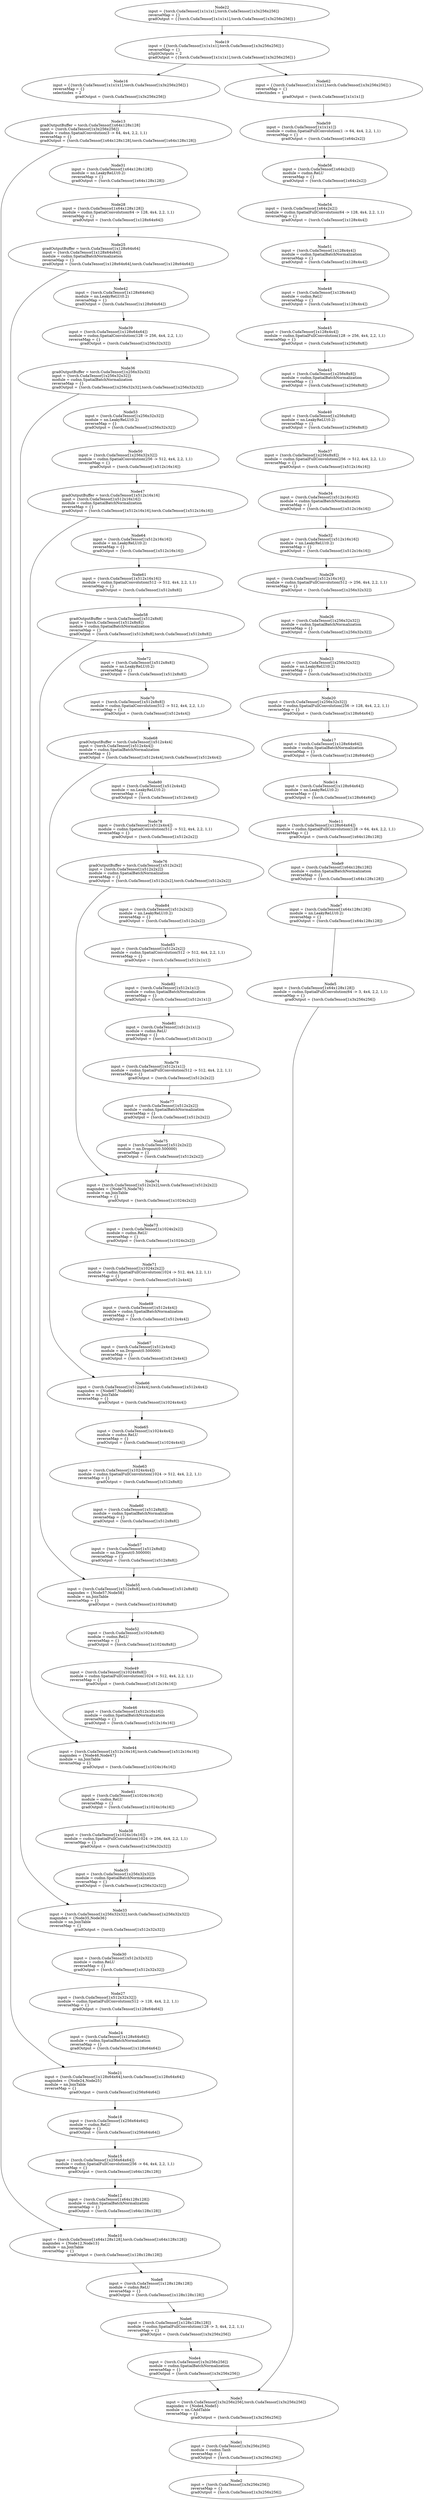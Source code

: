 digraph G {
	graph [bb="0,0,1336,9798"];
	node [label="\N",
		shape=oval
	];
	n1	 [height=1.6303,
		label="Node1\ninput = {torch.CudaTensor[1x3x256x256]}\lmodule = cudnn.Tanh\lreverseMap = {}\lgradOutput = {torch.CudaTensor[1x3x256x256]}",
		pos="816,191",
		tooltip="[[C]]:-1_",
		width=5.6479];
	n2	 [height=1.3356,
		label="Node2\ninput = {torch.CudaTensor[1x3x256x256]}\lreverseMap = {}\lgradOutput = {torch.CudaTensor[1x3x256x256]}",
		pos="816,48",
		tooltip="[[C]]:-1_",
		width=5.6479];
	n1 -> n2	 [pos="e,816,96.121 816,132.24 816,123.7 816,114.9 816,106.36"];
	n3	 [height=1.9249,
		label="Node3\ninput = {torch.CudaTensor[1x3x256x256],torch.CudaTensor[1x3x256x256]}\lmapindex = {Node4,Node5}\lmodule = nn.CAddTable\lreverseMap = {}\lgradOutput = {\
torch.CudaTensor[1x3x256x256]}",
		pos="816,356",
		tooltip="[[C]]:-1_",
		width=8.6169];
	n3 -> n1	 [pos="e,816,249.75 816,286.35 816,277.59 816,268.63 816,259.89"];
	n4	 [height=1.6303,
		label="Node4\ninput = {torch.CudaTensor[1x3x256x256]}\lmodule = cudnn.SpatialBatchNormalization\lreverseMap = {}\lgradOutput = {torch.CudaTensor[\
1x3x256x256]}",
		pos="665,521",
		tooltip="[[C]]:-1_",
		width=5.6479];
	n4 -> n3	 [pos="e,753.78,424.16 716.97,463.9 726.6,453.5 736.8,442.49 746.85,431.64"];
	n5	 [height=1.6303,
		label="Node5\ninput = {torch.CudaTensor[1x64x128x128]}\lmodule = cudnn.SpatialFullConvolution(64 -> 3, 4x4, 2,2, 1,1)\lreverseMap = {}\lgradOutput = {\
torch.CudaTensor[1x3x256x256]}",
		pos="1049,5911",
		tooltip="[[C]]:-1_",
		width=7.1443];
	n5 -> n3	 [pos="e,869.66,424.36 1024,5852.6 999.84,5792 967,5693.1 967,5604 967,5604 967,5604 967,674 967,584.92 917.8,494.25 875.57,432.83"];
	n6	 [height=1.6303,
		label="Node6\ninput = {torch.CudaTensor[1x128x128x128]}\lmodule = cudnn.SpatialFullConvolution(128 -> 3, 4x4, 2,2, 1,1)\lreverseMap = {}\lgradOutput = {\
torch.CudaTensor[1x3x256x256]}",
		pos="594,675",
		tooltip="[[C]]:-1_",
		width=7.2825];
	n6 -> n4	 [pos="e,638.24,579.29 620.84,616.54 625.11,607.39 629.56,597.87 633.92,588.54"];
	n7	 [height=1.6303,
		label="Node7\ninput = {torch.CudaTensor[1x64x128x128]}\lmodule = nn.LeakyReLU(0.2)\lreverseMap = {}\lgradOutput = {torch.CudaTensor[1x64x128x128]}",
		pos="1073,6219",
		tooltip="[[C]]:-1_",
		width=5.7861];
	n7 -> n5	 [pos="e,1053.5,5969.9 1068.5,6160.1 1064.4,6108.9 1058.6,6034.2 1054.3,5980.1"];
	n8	 [height=1.6303,
		label="Node8\ninput = {torch.CudaTensor[1x128x128x128]}\lmodule = cudnn.ReLU\lreverseMap = {}\lgradOutput = {torch.CudaTensor[1x128x128x128]}",
		pos="427,829",
		tooltip="[[C]]:-1_",
		width=5.9243];
	n8 -> n6	 [pos="e,532.16,732.28 487.76,772.69 499.73,761.8 512.38,750.29 524.61,739.16"];
	n9	 [height=1.6303,
		label="Node9\ninput = {torch.CudaTensor[1x64x128x128]}\lmodule = cudnn.SpatialBatchNormalization\lreverseMap = {}\lgradOutput = {torch.CudaTensor[\
1x64x128x128]}",
		pos="1075,6384",
		tooltip="[[C]]:-1_",
		width=5.7861];
	n9 -> n7	 [pos="e,1073.7,6277.7 1074.3,6325.1 1074.1,6313.1 1074,6300.3 1073.8,6288"];
	n10	 [height=1.9249,
		label="Node10\ninput = {torch.CudaTensor[1x64x128x128],torch.CudaTensor[1x64x128x128]}\lmapindex = {Node12,Node13}\lmodule = nn.JoinTable\lreverseMap = {}\lgradOutput = {\
torch.CudaTensor[1x128x128x128]}",
		pos="341,994",
		tooltip="[[C]]:-1_",
		width=8.8696];
	n10 -> n8	 [pos="e,396.76,887.32 376.97,924.82 381.96,915.36 387.08,905.66 392.05,896.25"];
	n11	 [height=1.6303,
		label="Node11\ninput = {torch.CudaTensor[1x128x64x64]}\lmodule = cudnn.SpatialFullConvolution(128 -> 64, 4x4, 2,2, 1,1)\lreverseMap = {}\lgradOutput = {\
torch.CudaTensor[1x64x128x128]}",
		pos="1069,6549",
		tooltip="[[C]]:-1_",
		width=7.3969];
	n11 -> n9	 [pos="e,1072.9,6442.7 1071.1,6490.1 1071.6,6478.1 1072,6465.3 1072.5,6453"];
	n12	 [height=1.6303,
		label="Node12\ninput = {torch.CudaTensor[1x64x128x128]}\lmodule = cudnn.SpatialBatchNormalization\lreverseMap = {}\lgradOutput = {torch.CudaTensor[\
1x64x128x128]}",
		pos="341,1159",
		tooltip="[[C]]:-1_",
		width=5.7861];
	n12 -> n10	 [pos="e,341,1063.3 341,1100.1 341,1091.4 341,1082.4 341,1073.4"];
	n13	 [height=1.9249,
		label="Node13\ngradOutputBuffer = torch.CudaTensor[1x64x128x128]\linput = {torch.CudaTensor[1x3x256x256]}\lmodule = cudnn.SpatialConvolution(\
3 -> 64, 4x4, 2,2, 1,1)\lreverseMap = {}\lgradOutput = {torch.CudaTensor[1x64x128x128],torch.CudaTensor[1x64x128x128]}",
		pos="362,9288",
		tooltip="[[C]]:-1_",
		width=9.5369];
	n13 -> n10	 [pos="e,186.68,1054.8 211.89,9225.7 112.36,9173.9 0,9089.1 0,8970 0,8970 0,8970 0,1312 0,1203.1 43.07,1174 123,1100 139.31,1084.9 158.19,\
1071.6 177.89,1059.9"];
	n31	 [height=1.6303,
		label="Node31\ninput = {torch.CudaTensor[1x64x128x128]}\lmodule = nn.LeakyReLU(0.2)\lreverseMap = {}\lgradOutput = {torch.CudaTensor[1x64x128x128]}",
		pos="362,9123",
		tooltip="[[C]]:-1_",
		width=5.7861];
	n13 -> n31	 [pos="e,362,9181.8 362,9218.3 362,9209.6 362,9200.6 362,9191.9"];
	n14	 [height=1.6303,
		label="Node14\ninput = {torch.CudaTensor[1x128x64x64]}\lmodule = nn.LeakyReLU(0.2)\lreverseMap = {}\lgradOutput = {torch.CudaTensor[1x128x64x64]}",
		pos="1044,6703",
		tooltip="[[C]]:-1_",
		width=5.6479];
	n14 -> n11	 [pos="e,1059.5,6607.7 1053.5,6644.1 1054.9,6635.4 1056.4,6626.5 1057.9,6617.6"];
	n15	 [height=1.6303,
		label="Node15\ninput = {torch.CudaTensor[1x256x64x64]}\lmodule = cudnn.SpatialFullConvolution(256 -> 64, 4x4, 2,2, 1,1)\lreverseMap = {}\lgradOutput = {\
torch.CudaTensor[1x64x128x128]}",
		pos="341,1313",
		tooltip="[[C]]:-1_",
		width=7.3969];
	n15 -> n12	 [pos="e,341,1217.7 341,1254.1 341,1245.5 341,1236.7 341,1227.9"];
	n16	 [height=1.6303,
		label="Node16\ninput = {{torch.CudaTensor[1x1x1x1],torch.CudaTensor[1x3x256x256]}}\lreverseMap = {}\lselectindex = 2\lgradOutput = {torch.CudaTensor[\
1x3x256x256]}",
		pos="363,9453",
		tooltip="[[C]]:-1_-2",
		width=8.3406];
	n16 -> n13	 [pos="e,362.42,9357.3 362.64,9394.1 362.59,9385.4 362.54,9376.4 362.48,9367.4"];
	n17	 [height=1.6303,
		label="Node17\ninput = {torch.CudaTensor[1x128x64x64]}\lmodule = cudnn.SpatialBatchNormalization\lreverseMap = {}\lgradOutput = {torch.CudaTensor[\
1x128x64x64]}",
		pos="1034,6868",
		tooltip="[[C]]:-1_",
		width=5.6479];
	n17 -> n14	 [pos="e,1040.5,6761.7 1037.6,6809.1 1038.3,6797.1 1039.1,6784.3 1039.8,6772"];
	n18	 [height=1.6303,
		label="Node18\ninput = {torch.CudaTensor[1x256x64x64]}\lmodule = cudnn.ReLU\lreverseMap = {}\lgradOutput = {torch.CudaTensor[1x256x64x64]}",
		pos="341,1467",
		tooltip="[[C]]:-1_",
		width=5.6479];
	n18 -> n15	 [pos="e,341,1371.7 341,1408.1 341,1399.5 341,1390.7 341,1381.9"];
	n19	 [height=1.6303,
		label="Node19\ninput = {{torch.CudaTensor[1x1x1x1],torch.CudaTensor[1x3x256x256]}}\lreverseMap = {}\lnSplitOutputs = 2\lgradOutput = {{\
torch.CudaTensor[1x1x1x1],torch.CudaTensor[1x3x256x256]}}",
		pos="672,9607",
		tooltip="[[C]]:-1_ split at [...ddhartha/torch/install/share/lua/5.1/nngraph/gmodule.lua]:96-mnode",
		width=9.0078];
	n19 -> n16	 [pos="e,472.17,9507.7 561.75,9551.8 535.71,9539 507.83,9525.2 481.43,9512.3"];
	n62	 [height=1.6303,
		label="Node62\ninput = {{torch.CudaTensor[1x1x1x1],torch.CudaTensor[1x3x256x256]}}\lreverseMap = {}\lselectindex = 1\lgradOutput = {torch.CudaTensor[\
1x1x1x1]}",
		pos="982,9453",
		tooltip="[[C]]:-1_-1",
		width=8.3406];
	n19 -> n62	 [pos="e,872.48,9507.7 782.6,9551.8 808.74,9539 836.71,9525.2 863.18,9512.3"];
	n20	 [height=1.6303,
		label="Node20\ninput = {torch.CudaTensor[1x256x32x32]}\lmodule = cudnn.SpatialFullConvolution(256 -> 128, 4x4, 2,2, 1,1)\lreverseMap = {}\lgradOutput = {\
torch.CudaTensor[1x128x64x64]}",
		pos="1028,7033",
		tooltip="[[C]]:-1_",
		width=7.5351];
	n20 -> n17	 [pos="e,1031.9,6926.7 1030.1,6974.1 1030.6,6962.1 1031,6949.3 1031.5,6937"];
	n21	 [height=1.9249,
		label="Node21\ninput = {torch.CudaTensor[1x128x64x64],torch.CudaTensor[1x128x64x64]}\lmapindex = {Node24,Node25}\lmodule = nn.JoinTable\lreverseMap = {}\lgradOutput = {\
torch.CudaTensor[1x256x64x64]}",
		pos="341,1632",
		tooltip="[[C]]:-1_",
		width=8.6169];
	n21 -> n18	 [pos="e,341,1525.8 341,1562.3 341,1553.6 341,1544.6 341,1535.9"];
	n22	 [height=1.3356,
		label="Node22\ninput = {torch.CudaTensor[1x1x1x1],torch.CudaTensor[1x3x256x256]}\lreverseMap = {}\lgradOutput = {{torch.CudaTensor[1x1x1x1],\
torch.CudaTensor[1x3x256x256]}}",
		pos="672,9750",
		tooltip="[[C]]:-1_",
		width=9.0078];
	n22 -> n19	 [pos="e,672,9665.7 672,9701.7 672,9693.4 672,9684.6 672,9675.9"];
	n23	 [height=1.6303,
		label="Node23\ninput = {torch.CudaTensor[1x256x32x32]}\lmodule = nn.LeakyReLU(0.2)\lreverseMap = {}\lgradOutput = {torch.CudaTensor[1x256x32x32]}",
		pos="1009,7187",
		tooltip="[[C]]:-1_",
		width=5.6479];
	n23 -> n20	 [pos="e,1020.8,7091.7 1016.2,7128.1 1017.3,7119.5 1018.4,7110.7 1019.5,7101.9"];
	n24	 [height=1.6303,
		label="Node24\ninput = {torch.CudaTensor[1x128x64x64]}\lmodule = cudnn.SpatialBatchNormalization\lreverseMap = {}\lgradOutput = {torch.CudaTensor[\
1x128x64x64]}",
		pos="346,1797",
		tooltip="[[C]]:-1_",
		width=5.6479];
	n24 -> n21	 [pos="e,343.1,1701.3 344.22,1738.1 343.96,1729.4 343.68,1720.4 343.41,1711.4"];
	n25	 [height=1.9249,
		label="Node25\ngradOutputBuffer = torch.CudaTensor[1x128x64x64]\linput = {torch.CudaTensor[1x128x64x64]}\lmodule = cudnn.SpatialBatchNormalization\lreverseMap = {}\lgradOutput = {\
torch.CudaTensor[1x128x64x64],torch.CudaTensor[1x128x64x64]}",
		pos="362,8804",
		tooltip="[[C]]:-1_",
		width=9.2842];
	n25 -> n21	 [pos="e,191.13,1692.7 216.41,8741.6 195.42,8729 175.16,8714.5 158,8698 79.936,8623 38,8594.3 38,8486 38,8486 38,8486 38,1950 38,1846.8 \
61.697,1812.7 133,1738 147.34,1723 164.3,1709.8 182.25,1698.2"];
	n42	 [height=1.6303,
		label="Node42\ninput = {torch.CudaTensor[1x128x64x64]}\lmodule = nn.LeakyReLU(0.2)\lreverseMap = {}\lgradOutput = {torch.CudaTensor[1x128x64x64]}",
		pos="371,8639",
		tooltip="[[C]]:-1_",
		width=5.6479];
	n25 -> n42	 [pos="e,367.81,8697.8 365.79,8734.3 366.27,8725.6 366.77,8716.6 367.25,8707.9"];
	n26	 [height=1.6303,
		label="Node26\ninput = {torch.CudaTensor[1x256x32x32]}\lmodule = cudnn.SpatialBatchNormalization\lreverseMap = {}\lgradOutput = {torch.CudaTensor[\
1x256x32x32]}",
		pos="1002,7352",
		tooltip="[[C]]:-1_",
		width=5.6479];
	n26 -> n23	 [pos="e,1006.5,7245.7 1004.5,7293.1 1005,7281.1 1005.6,7268.3 1006.1,7256"];
	n27	 [height=1.6303,
		label="Node27\ninput = {torch.CudaTensor[1x512x32x32]}\lmodule = cudnn.SpatialFullConvolution(512 -> 128, 4x4, 2,2, 1,1)\lreverseMap = {}\lgradOutput = {\
torch.CudaTensor[1x128x64x64]}",
		pos="365,1951",
		tooltip="[[C]]:-1_",
		width=7.5351];
	n27 -> n24	 [pos="e,353.22,1855.7 357.76,1892.1 356.69,1883.5 355.58,1874.7 354.49,1865.9"];
	n28	 [height=1.6303,
		label="Node28\ninput = {torch.CudaTensor[1x64x128x128]}\lmodule = cudnn.SpatialConvolution(64 -> 128, 4x4, 2,2, 1,1)\lreverseMap = {}\lgradOutput = {\
torch.CudaTensor[1x128x64x64]}",
		pos="362,8969",
		tooltip="[[C]]:-1_",
		width=6.9824];
	n28 -> n25	 [pos="e,362,8873.3 362,8910.1 362,8901.4 362,8892.4 362,8883.4"];
	n29	 [height=1.6303,
		label="Node29\ninput = {torch.CudaTensor[1x512x16x16]}\lmodule = cudnn.SpatialFullConvolution(512 -> 256, 4x4, 2,2, 1,1)\lreverseMap = {}\lgradOutput = {\
torch.CudaTensor[1x256x32x32]}",
		pos="1000,7517",
		tooltip="[[C]]:-1_",
		width=7.5351];
	n29 -> n26	 [pos="e,1001.3,7410.7 1000.7,7458.1 1000.9,7446.1 1001,7433.3 1001.2,7421"];
	n30	 [height=1.6303,
		label="Node30\ninput = {torch.CudaTensor[1x512x32x32]}\lmodule = cudnn.ReLU\lreverseMap = {}\lgradOutput = {torch.CudaTensor[1x512x32x32]}",
		pos="374,2105",
		tooltip="[[C]]:-1_",
		width=5.6479];
	n30 -> n27	 [pos="e,368.42,2009.7 370.57,2046.1 370.06,2037.5 369.54,2028.7 369.02,2019.9"];
	n31 -> n28	 [pos="e,362,9027.7 362,9064.1 362,9055.5 362,9046.7 362,9037.9"];
	n32	 [height=1.6303,
		label="Node32\ninput = {torch.CudaTensor[1x512x16x16]}\lmodule = nn.LeakyReLU(0.2)\lreverseMap = {}\lgradOutput = {torch.CudaTensor[1x512x16x16]}",
		pos="999,7671",
		tooltip="[[C]]:-1_",
		width=5.6479];
	n32 -> n29	 [pos="e,999.62,7575.7 999.38,7612.1 999.44,7603.5 999.5,7594.7 999.55,7585.9"];
	n33	 [height=1.9249,
		label="Node33\ninput = {torch.CudaTensor[1x256x32x32],torch.CudaTensor[1x256x32x32]}\lmapindex = {Node35,Node36}\lmodule = nn.JoinTable\lreverseMap = {}\lgradOutput = {\
torch.CudaTensor[1x512x32x32]}",
		pos="376,2270",
		tooltip="[[C]]:-1_",
		width=8.6169];
	n33 -> n30	 [pos="e,374.71,2163.8 375.16,2200.3 375.05,2191.6 374.94,2182.6 374.83,2173.9"];
	n34	 [height=1.6303,
		label="Node34\ninput = {torch.CudaTensor[1x512x16x16]}\lmodule = cudnn.SpatialBatchNormalization\lreverseMap = {}\lgradOutput = {torch.CudaTensor[\
1x512x16x16]}",
		pos="998,7836",
		tooltip="[[C]]:-1_",
		width=5.6479];
	n34 -> n32	 [pos="e,998.65,7729.7 998.36,7777.1 998.43,7765.1 998.51,7752.3 998.58,7740"];
	n35	 [height=1.6303,
		label="Node35\ninput = {torch.CudaTensor[1x256x32x32]}\lmodule = cudnn.SpatialBatchNormalization\lreverseMap = {}\lgradOutput = {torch.CudaTensor[\
1x256x32x32]}",
		pos="386,2435",
		tooltip="[[C]]:-1_",
		width=5.6479];
	n35 -> n33	 [pos="e,380.19,2339.3 382.45,2376.1 381.92,2367.4 381.36,2358.4 380.81,2349.4"];
	n36	 [height=1.9249,
		label="Node36\ngradOutputBuffer = torch.CudaTensor[1x256x32x32]\linput = {torch.CudaTensor[1x256x32x32]}\lmodule = cudnn.SpatialBatchNormalization\lreverseMap = {}\lgradOutput = {\
torch.CudaTensor[1x256x32x32],torch.CudaTensor[1x256x32x32]}",
		pos="400,8320",
		tooltip="[[C]]:-1_",
		width=9.2842];
	n36 -> n33	 [pos="e,229.85,2331.3 262.05,8256.8 241.67,8244.3 221.88,8230 205,8214 124.98,8138.1 76,8112.3 76,8002 76,8002 76,8002 76,2588 76,2484.4 \
101.52,2451 173,2376 187.05,2361.3 203.64,2348.2 221.17,2336.7"];
	n53	 [height=1.6303,
		label="Node53\ninput = {torch.CudaTensor[1x256x32x32]}\lmodule = nn.LeakyReLU(0.2)\lreverseMap = {}\lgradOutput = {torch.CudaTensor[1x256x32x32]}",
		pos="418,8155",
		tooltip="[[C]]:-1_",
		width=5.6479];
	n36 -> n53	 [pos="e,411.62,8213.8 407.58,8250.3 408.55,8241.6 409.54,8232.6 410.5,8223.9"];
	n37	 [height=1.6303,
		label="Node37\ninput = {torch.CudaTensor[1x256x8x8]}\lmodule = cudnn.SpatialFullConvolution(256 -> 512, 4x4, 2,2, 1,1)\lreverseMap = {}\lgradOutput = {\
torch.CudaTensor[1x512x16x16]}",
		pos="983,8001",
		tooltip="[[C]]:-1_",
		width=7.5351];
	n37 -> n34	 [pos="e,992.69,7894.7 988.33,7942.1 989.44,7930.1 990.61,7917.3 991.74,7905"];
	n38	 [height=1.6303,
		label="Node38\ninput = {torch.CudaTensor[1x1024x16x16]}\lmodule = cudnn.SpatialFullConvolution(1024 -> 256, 4x4, 2,2, 1,1)\lreverseMap = {}\lgradOutput = {\
torch.CudaTensor[1x256x32x32]}",
		pos="392,2589",
		tooltip="[[C]]:-1_",
		width=7.6733];
	n38 -> n35	 [pos="e,388.28,2493.7 389.71,2530.1 389.38,2521.5 389.03,2512.7 388.68,2503.9"];
	n39	 [height=1.6303,
		label="Node39\ninput = {torch.CudaTensor[1x128x64x64]}\lmodule = cudnn.SpatialConvolution(128 -> 256, 4x4, 2,2, 1,1)\lreverseMap = {}\lgradOutput = {\
torch.CudaTensor[1x256x32x32]}",
		pos="381,8485",
		tooltip="[[C]]:-1_",
		width=7.0968];
	n39 -> n36	 [pos="e,392.04,8389.3 387.75,8426.1 388.76,8417.4 389.81,8408.4 390.86,8399.4"];
	n40	 [height=1.6303,
		label="Node40\ninput = {torch.CudaTensor[1x256x8x8]}\lmodule = nn.LeakyReLU(0.2)\lreverseMap = {}\lgradOutput = {torch.CudaTensor[1x256x8x8]}",
		pos="983,8155",
		tooltip="[[C]]:-1_",
		width=5.3952];
	n40 -> n37	 [pos="e,983,8059.7 983,8096.1 983,8087.5 983,8078.7 983,8069.9"];
	n41	 [height=1.6303,
		label="Node41\ninput = {torch.CudaTensor[1x1024x16x16]}\lmodule = cudnn.ReLU\lreverseMap = {}\lgradOutput = {torch.CudaTensor[1x1024x16x16]}",
		pos="409,2743",
		tooltip="[[C]]:-1_",
		width=5.7861];
	n41 -> n38	 [pos="e,398.46,2647.7 402.52,2684.1 401.57,2675.5 400.57,2666.7 399.59,2657.9"];
	n42 -> n39	 [pos="e,377.2,8543.7 374.81,8580.1 375.37,8571.5 375.96,8562.7 376.53,8553.9"];
	n43	 [height=1.6303,
		label="Node43\ninput = {torch.CudaTensor[1x256x8x8]}\lmodule = cudnn.SpatialBatchNormalization\lreverseMap = {}\lgradOutput = {torch.CudaTensor[\
1x256x8x8]}",
		pos="983,8320",
		tooltip="[[C]]:-1_",
		width=5.3952];
	n43 -> n40	 [pos="e,983,8213.7 983,8261.1 983,8249.1 983,8236.3 983,8224"];
	n44	 [height=1.9249,
		label="Node44\ninput = {torch.CudaTensor[1x512x16x16],torch.CudaTensor[1x512x16x16]}\lmapindex = {Node46,Node47}\lmodule = nn.JoinTable\lreverseMap = {}\lgradOutput = {\
torch.CudaTensor[1x1024x16x16]}",
		pos="414,2908",
		tooltip="[[C]]:-1_",
		width=8.6169];
	n44 -> n41	 [pos="e,410.77,2801.8 411.89,2838.3 411.63,2829.6 411.35,2820.6 411.08,2811.9"];
	n45	 [height=1.6303,
		label="Node45\ninput = {torch.CudaTensor[1x128x4x4]}\lmodule = cudnn.SpatialFullConvolution(128 -> 256, 4x4, 2,2, 1,1)\lreverseMap = {}\lgradOutput = {\
torch.CudaTensor[1x256x8x8]}",
		pos="983,8485",
		tooltip="[[C]]:-1_",
		width=7.5351];
	n45 -> n43	 [pos="e,983,8378.7 983,8426.1 983,8414.1 983,8401.3 983,8389"];
	n46	 [height=1.6303,
		label="Node46\ninput = {torch.CudaTensor[1x512x16x16]}\lmodule = cudnn.SpatialBatchNormalization\lreverseMap = {}\lgradOutput = {torch.CudaTensor[\
1x512x16x16]}",
		pos="418,3073",
		tooltip="[[C]]:-1_",
		width=5.6479];
	n46 -> n44	 [pos="e,415.68,2977.3 416.58,3014.1 416.37,3005.4 416.14,2996.4 415.92,2987.4"];
	n47	 [height=1.9249,
		label="Node47\ngradOutputBuffer = torch.CudaTensor[1x512x16x16]\linput = {torch.CudaTensor[1x512x16x16]}\lmodule = cudnn.SpatialBatchNormalization\lreverseMap = {}\lgradOutput = {\
torch.CudaTensor[1x512x16x16],torch.CudaTensor[1x512x16x16]}",
		pos="438,7836",
		tooltip="[[C]]:-1_",
		width=9.2842];
	n47 -> n44	 [pos="e,263.06,2968.7 291.37,7773.5 270.39,7761 250.14,7746.5 233,7730 155.15,7655.1 114,7626.1 114,7518 114,7518 114,7518 114,3226 114,\
3186.2 149.71,3072.1 205,3014 219.31,2999 236.24,2985.7 254.18,2974.2"];
	n64	 [height=1.6303,
		label="Node64\ninput = {torch.CudaTensor[1x512x16x16]}\lmodule = nn.LeakyReLU(0.2)\lreverseMap = {}\lgradOutput = {torch.CudaTensor[1x512x16x16]}",
		pos="446,7671",
		tooltip="[[C]]:-1_",
		width=5.6479];
	n47 -> n64	 [pos="e,443.17,7729.8 441.37,7766.3 441.8,7757.6 442.24,7748.6 442.67,7739.9"];
	n48	 [height=1.6303,
		label="Node48\ninput = {torch.CudaTensor[1x128x4x4]}\lmodule = cudnn.ReLU\lreverseMap = {}\lgradOutput = {torch.CudaTensor[1x128x4x4]}",
		pos="983,8639",
		tooltip="[[C]]:-1_",
		width=5.3952];
	n48 -> n45	 [pos="e,983,8543.7 983,8580.1 983,8571.5 983,8562.7 983,8553.9"];
	n49	 [height=1.6303,
		label="Node49\ninput = {torch.CudaTensor[1x1024x8x8]}\lmodule = cudnn.SpatialFullConvolution(1024 -> 512, 4x4, 2,2, 1,1)\lreverseMap = {}\lgradOutput = {\
torch.CudaTensor[1x512x16x16]}",
		pos="422,3227",
		tooltip="[[C]]:-1_",
		width=7.6733];
	n49 -> n46	 [pos="e,419.52,3131.7 420.48,3168.1 420.25,3159.5 420.02,3150.7 419.79,3141.9"];
	n50	 [height=1.6303,
		label="Node50\ninput = {torch.CudaTensor[1x256x32x32]}\lmodule = cudnn.SpatialConvolution(256 -> 512, 4x4, 2,2, 1,1)\lreverseMap = {}\lgradOutput = {\
torch.CudaTensor[1x512x16x16]}",
		pos="428,8001",
		tooltip="[[C]]:-1_",
		width=7.0968];
	n50 -> n47	 [pos="e,433.81,7905.3 431.55,7942.1 432.08,7933.4 432.64,7924.4 433.19,7915.4"];
	n51	 [height=1.6303,
		label="Node51\ninput = {torch.CudaTensor[1x128x4x4]}\lmodule = cudnn.SpatialBatchNormalization\lreverseMap = {}\lgradOutput = {torch.CudaTensor[\
1x128x4x4]}",
		pos="983,8804",
		tooltip="[[C]]:-1_",
		width=5.3952];
	n51 -> n48	 [pos="e,983,8697.7 983,8745.1 983,8733.1 983,8720.3 983,8708"];
	n52	 [height=1.6303,
		label="Node52\ninput = {torch.CudaTensor[1x1024x8x8]}\lmodule = cudnn.ReLU\lreverseMap = {}\lgradOutput = {torch.CudaTensor[1x1024x8x8]}",
		pos="429,3381",
		tooltip="[[C]]:-1_",
		width=5.5097];
	n52 -> n49	 [pos="e,424.66,3285.7 426.33,3322.1 425.94,3313.5 425.53,3304.7 425.13,3295.9"];
	n53 -> n50	 [pos="e,424.2,8059.7 421.81,8096.1 422.37,8087.5 422.96,8078.7 423.53,8069.9"];
	n54	 [height=1.6303,
		label="Node54\ninput = {torch.CudaTensor[1x64x2x2]}\lmodule = cudnn.SpatialFullConvolution(64 -> 128, 4x4, 2,2, 1,1)\lreverseMap = {}\lgradOutput = {\
torch.CudaTensor[1x128x4x4]}",
		pos="983,8969",
		tooltip="[[C]]:-1_",
		width=7.3969];
	n54 -> n51	 [pos="e,983,8862.7 983,8910.1 983,8898.1 983,8885.3 983,8873"];
	n55	 [height=1.9249,
		label="Node55\ninput = {torch.CudaTensor[1x512x8x8],torch.CudaTensor[1x512x8x8]}\lmapindex = {Node57,Node58}\lmodule = nn.JoinTable\lreverseMap = {}\lgradOutput = {\
torch.CudaTensor[1x1024x8x8]}",
		pos="433,3546",
		tooltip="[[C]]:-1_",
		width=8.0879];
	n55 -> n52	 [pos="e,430.42,3439.8 431.32,3476.3 431.1,3467.6 430.88,3458.6 430.67,3449.9"];
	n56	 [height=1.6303,
		label="Node56\ninput = {torch.CudaTensor[1x64x2x2]}\lmodule = cudnn.ReLU\lreverseMap = {}\lgradOutput = {torch.CudaTensor[1x64x2x2]}",
		pos="983,9123",
		tooltip="[[C]]:-1_",
		width=5.257];
	n56 -> n54	 [pos="e,983,9027.7 983,9064.1 983,9055.5 983,9046.7 983,9037.9"];
	n57	 [height=1.6303,
		label="Node57\ninput = {torch.CudaTensor[1x512x8x8]}\lmodule = nn.Dropout(0.500000)\lreverseMap = {}\lgradOutput = {torch.CudaTensor[1x512x8x8]}",
		pos="440,3711",
		tooltip="[[C]]:-1_",
		width=5.3952];
	n57 -> n55	 [pos="e,435.93,3615.3 437.51,3652.1 437.14,3643.4 436.75,3634.4 436.37,3625.4"];
	n58	 [height=1.9249,
		label="Node58\ngradOutputBuffer = torch.CudaTensor[1x512x8x8]\linput = {torch.CudaTensor[1x512x8x8]}\lmodule = cudnn.SpatialBatchNormalization\lreverseMap = {}\lgradOutput = {\
torch.CudaTensor[1x512x8x8],torch.CudaTensor[1x512x8x8]}",
		pos="457,7352",
		tooltip="[[C]]:-1_",
		width=8.7551];
	n58 -> n55	 [pos="e,291.92,3606.7 317.06,7289.8 296.79,7277.2 277.31,7262.6 261,7246 186.72,7170.5 152,7139.9 152,7034 152,7034 152,7034 152,3864 \
152,3762.5 169.29,3727.6 237,3652 250.39,3637 266.42,3623.8 283.47,3612.3"];
	n72	 [height=1.6303,
		label="Node72\ninput = {torch.CudaTensor[1x512x8x8]}\lmodule = nn.LeakyReLU(0.2)\lreverseMap = {}\lgradOutput = {torch.CudaTensor[1x512x8x8]}",
		pos="464,7187",
		tooltip="[[C]]:-1_",
		width=5.3952];
	n58 -> n72	 [pos="e,461.52,7245.8 459.95,7282.3 460.32,7273.6 460.71,7264.6 461.08,7255.9"];
	n59	 [height=1.6303,
		label="Node59\ninput = {torch.CudaTensor[1x1x1x1]}\lmodule = cudnn.SpatialFullConvolution(1 -> 64, 4x4, 2,2, 1,1)\lreverseMap = {}\lgradOutput = {\
torch.CudaTensor[1x64x2x2]}",
		pos="982,9288",
		tooltip="[[C]]:-1_",
		width=7.1443];
	n59 -> n56	 [pos="e,982.65,9181.7 982.36,9229.1 982.43,9217.1 982.51,9204.3 982.58,9192"];
	n60	 [height=1.6303,
		label="Node60\ninput = {torch.CudaTensor[1x512x8x8]}\lmodule = cudnn.SpatialBatchNormalization\lreverseMap = {}\lgradOutput = {torch.CudaTensor[\
1x512x8x8]}",
		pos="453,3865",
		tooltip="[[C]]:-1_",
		width=5.3952];
	n60 -> n57	 [pos="e,444.94,3769.7 448.05,3806.1 447.32,3797.5 446.56,3788.7 445.81,3779.9"];
	n61	 [height=1.6303,
		label="Node61\ninput = {torch.CudaTensor[1x512x16x16]}\lmodule = cudnn.SpatialConvolution(512 -> 512, 4x4, 2,2, 1,1)\lreverseMap = {}\lgradOutput = {\
torch.CudaTensor[1x512x8x8]}",
		pos="450,7517",
		tooltip="[[C]]:-1_",
		width=7.0968];
	n61 -> n58	 [pos="e,454.07,7421.3 452.49,7458.1 452.86,7449.4 453.25,7440.4 453.63,7431.4"];
	n62 -> n59	 [pos="e,982,9346.7 982,9394.1 982,9382.1 982,9369.3 982,9357"];
	n63	 [height=1.6303,
		label="Node63\ninput = {torch.CudaTensor[1x1024x4x4]}\lmodule = cudnn.SpatialFullConvolution(1024 -> 512, 4x4, 2,2, 1,1)\lreverseMap = {}\lgradOutput = {\
torch.CudaTensor[1x512x8x8]}",
		pos="460,4019",
		tooltip="[[C]]:-1_",
		width=7.6733];
	n63 -> n60	 [pos="e,455.66,3923.7 457.33,3960.1 456.94,3951.5 456.53,3942.7 456.13,3933.9"];
	n64 -> n61	 [pos="e,448.48,7575.7 447.52,7612.1 447.75,7603.5 447.98,7594.7 448.21,7585.9"];
	n65	 [height=1.6303,
		label="Node65\ninput = {torch.CudaTensor[1x1024x4x4]}\lmodule = cudnn.ReLU\lreverseMap = {}\lgradOutput = {torch.CudaTensor[1x1024x4x4]}",
		pos="467,4173",
		tooltip="[[C]]:-1_",
		width=5.5097];
	n65 -> n63	 [pos="e,462.66,4077.7 464.33,4114.1 463.94,4105.5 463.53,4096.7 463.13,4087.9"];
	n66	 [height=1.9249,
		label="Node66\ninput = {torch.CudaTensor[1x512x4x4],torch.CudaTensor[1x512x4x4]}\lmapindex = {Node67,Node68}\lmodule = nn.JoinTable\lreverseMap = {}\lgradOutput = {\
torch.CudaTensor[1x1024x4x4]}",
		pos="471,4338",
		tooltip="[[C]]:-1_",
		width=8.0879];
	n66 -> n65	 [pos="e,468.42,4231.8 469.32,4268.3 469.1,4259.6 468.88,4250.6 468.67,4241.9"];
	n67	 [height=1.6303,
		label="Node67\ninput = {torch.CudaTensor[1x512x4x4]}\lmodule = nn.Dropout(0.500000)\lreverseMap = {}\lgradOutput = {torch.CudaTensor[1x512x4x4]}",
		pos="478,4503",
		tooltip="[[C]]:-1_",
		width=5.3952];
	n67 -> n66	 [pos="e,473.93,4407.3 475.51,4444.1 475.14,4435.4 474.75,4426.4 474.37,4417.4"];
	n68	 [height=1.9249,
		label="Node68\ngradOutputBuffer = torch.CudaTensor[1x512x4x4]\linput = {torch.CudaTensor[1x512x4x4]}\lmodule = cudnn.SpatialBatchNormalization\lreverseMap = {}\lgradOutput = {\
torch.CudaTensor[1x512x4x4],torch.CudaTensor[1x512x4x4]}",
		pos="495,6868",
		tooltip="[[C]]:-1_",
		width=8.7551];
	n68 -> n66	 [pos="e,329.92,4398.7 356.85,6805.7 336.69,6793.1 317.27,6778.5 301,6762 226.31,6686.3 190,6656.4 190,6550 190,6550 190,6550 190,4656 \
190,4554.5 207.29,4519.6 275,4444 288.39,4429 304.42,4415.8 321.47,4404.3"];
	n80	 [height=1.6303,
		label="Node80\ninput = {torch.CudaTensor[1x512x4x4]}\lmodule = nn.LeakyReLU(0.2)\lreverseMap = {}\lgradOutput = {torch.CudaTensor[1x512x4x4]}",
		pos="504,6703",
		tooltip="[[C]]:-1_",
		width=5.3952];
	n68 -> n80	 [pos="e,500.81,6761.8 498.79,6798.3 499.27,6789.6 499.77,6780.6 500.25,6771.9"];
	n69	 [height=1.6303,
		label="Node69\ninput = {torch.CudaTensor[1x512x4x4]}\lmodule = cudnn.SpatialBatchNormalization\lreverseMap = {}\lgradOutput = {torch.CudaTensor[\
1x512x4x4]}",
		pos="491,4657",
		tooltip="[[C]]:-1_",
		width=5.3952];
	n69 -> n67	 [pos="e,482.94,4561.7 486.05,4598.1 485.32,4589.5 484.56,4580.7 483.81,4571.9"];
	n70	 [height=1.6303,
		label="Node70\ninput = {torch.CudaTensor[1x512x8x8]}\lmodule = cudnn.SpatialConvolution(512 -> 512, 4x4, 2,2, 1,1)\lreverseMap = {}\lgradOutput = {\
torch.CudaTensor[1x512x4x4]}",
		pos="478,7033",
		tooltip="[[C]]:-1_",
		width=7.0968];
	n70 -> n68	 [pos="e,487.87,6937.3 484.04,6974.1 484.94,6965.4 485.88,6956.4 486.82,6947.4"];
	n71	 [height=1.6303,
		label="Node71\ninput = {torch.CudaTensor[1x1024x2x2]}\lmodule = cudnn.SpatialFullConvolution(1024 -> 512, 4x4, 2,2, 1,1)\lreverseMap = {}\lgradOutput = {\
torch.CudaTensor[1x512x4x4]}",
		pos="498,4811",
		tooltip="[[C]]:-1_",
		width=7.6733];
	n71 -> n69	 [pos="e,493.66,4715.7 495.33,4752.1 494.94,4743.5 494.53,4734.7 494.13,4725.9"];
	n72 -> n70	 [pos="e,472.68,7091.7 469.33,7128.1 470.12,7119.5 470.94,7110.7 471.75,7101.9"];
	n73	 [height=1.6303,
		label="Node73\ninput = {torch.CudaTensor[1x1024x2x2]}\lmodule = cudnn.ReLU\lreverseMap = {}\lgradOutput = {torch.CudaTensor[1x1024x2x2]}",
		pos="505,4965",
		tooltip="[[C]]:-1_",
		width=5.5097];
	n73 -> n71	 [pos="e,500.66,4869.7 502.33,4906.1 501.94,4897.5 501.53,4888.7 501.13,4879.9"];
	n74	 [height=1.9249,
		label="Node74\ninput = {torch.CudaTensor[1x512x2x2],torch.CudaTensor[1x512x2x2]}\lmapindex = {Node75,Node76}\lmodule = nn.JoinTable\lreverseMap = {}\lgradOutput = {\
torch.CudaTensor[1x1024x2x2]}",
		pos="509,5130",
		tooltip="[[C]]:-1_",
		width=8.0879];
	n74 -> n73	 [pos="e,506.42,5023.8 507.32,5060.3 507.1,5051.6 506.88,5042.6 506.67,5033.9"];
	n75	 [height=1.6303,
		label="Node75\ninput = {torch.CudaTensor[1x512x2x2]}\lmodule = nn.Dropout(0.500000)\lreverseMap = {}\lgradOutput = {torch.CudaTensor[1x512x2x2]}",
		pos="527,5295",
		tooltip="[[C]]:-1_",
		width=5.3952];
	n75 -> n74	 [pos="e,516.55,5199.3 520.6,5236.1 519.65,5227.4 518.65,5218.4 517.66,5209.4"];
	n76	 [height=1.9249,
		label="Node76\ngradOutputBuffer = torch.CudaTensor[1x512x2x2]\linput = {torch.CudaTensor[1x512x2x2]}\lmodule = cudnn.SpatialBatchNormalization\lreverseMap = {}\lgradOutput = {\
torch.CudaTensor[1x512x2x2],torch.CudaTensor[1x512x2x2]}",
		pos="533,6384",
		tooltip="[[C]]:-1_",
		width=8.7551];
	n76 -> n74	 [pos="e,370.01,5191.3 391.14,6321.9 373.07,6309.5 356.28,6294.9 343,6278 282.61,6201.2 285,6163.7 285,6066 285,6066 285,6066 285,5448 \
285,5352.2 268.47,5314.1 324,5236 334.38,5221.4 347.48,5208.6 361.88,5197.3"];
	n84	 [height=1.6303,
		label="Node84\ninput = {torch.CudaTensor[1x512x2x2]}\lmodule = nn.LeakyReLU(0.2)\lreverseMap = {}\lgradOutput = {torch.CudaTensor[1x512x2x2]}",
		pos="546,6219",
		tooltip="[[C]]:-1_",
		width=5.3952];
	n76 -> n84	 [pos="e,541.39,6277.8 538.48,6314.3 539.17,6305.6 539.89,6296.6 540.59,6287.9"];
	n77	 [height=1.6303,
		label="Node77\ninput = {torch.CudaTensor[1x512x2x2]}\lmodule = cudnn.SpatialBatchNormalization\lreverseMap = {}\lgradOutput = {torch.CudaTensor[\
1x512x2x2]}",
		pos="548,5449",
		tooltip="[[C]]:-1_",
		width=5.3952];
	n77 -> n75	 [pos="e,534.98,5353.7 540,5390.1 538.82,5381.5 537.59,5372.7 536.38,5363.9"];
	n78	 [height=1.6303,
		label="Node78\ninput = {torch.CudaTensor[1x512x4x4]}\lmodule = cudnn.SpatialConvolution(512 -> 512, 4x4, 2,2, 1,1)\lreverseMap = {}\lgradOutput = {\
torch.CudaTensor[1x512x2x2]}",
		pos="523,6549",
		tooltip="[[C]]:-1_",
		width=7.0968];
	n78 -> n76	 [pos="e,528.81,6453.3 526.55,6490.1 527.08,6481.4 527.64,6472.4 528.19,6463.4"];
	n79	 [height=1.6303,
		label="Node79\ninput = {torch.CudaTensor[1x512x1x1]}\lmodule = cudnn.SpatialFullConvolution(512 -> 512, 4x4, 2,2, 1,1)\lreverseMap = {}\lgradOutput = {\
torch.CudaTensor[1x512x2x2]}",
		pos="585,5603",
		tooltip="[[C]]:-1_",
		width=7.5351];
	n79 -> n77	 [pos="e,562.05,5507.7 570.91,5544.1 568.8,5535.4 566.61,5526.5 564.46,5517.6"];
	n80 -> n78	 [pos="e,515.78,6607.7 511.24,6644.1 512.31,6635.5 513.42,6626.7 514.51,6617.9"];
	n81	 [height=1.6303,
		label="Node81\ninput = {torch.CudaTensor[1x512x1x1]}\lmodule = cudnn.ReLU\lreverseMap = {}\lgradOutput = {torch.CudaTensor[1x512x1x1]}",
		pos="578,5757",
		tooltip="[[C]]:-1_",
		width=5.3952];
	n81 -> n79	 [pos="e,582.34,5661.7 580.67,5698.1 581.06,5689.5 581.47,5680.7 581.87,5671.9"];
	n82	 [height=1.6303,
		label="Node82\ninput = {torch.CudaTensor[1x512x1x1]}\lmodule = cudnn.SpatialBatchNormalization\lreverseMap = {}\lgradOutput = {torch.CudaTensor[\
1x512x1x1]}",
		pos="575,5911",
		tooltip="[[C]]:-1_",
		width=5.3952];
	n82 -> n81	 [pos="e,576.86,5815.7 576.14,5852.1 576.31,5843.5 576.49,5834.7 576.66,5825.9"];
	n83	 [height=1.6303,
		label="Node83\ninput = {torch.CudaTensor[1x512x2x2]}\lmodule = cudnn.SpatialConvolution(512 -> 512, 4x4, 2,2, 1,1)\lreverseMap = {}\lgradOutput = {\
torch.CudaTensor[1x512x1x1]}",
		pos="573,6065",
		tooltip="[[C]]:-1_",
		width=7.0968];
	n83 -> n82	 [pos="e,574.24,5969.7 573.76,6006.1 573.87,5997.5 573.99,5988.7 574.11,5979.9"];
	n84 -> n83	 [pos="e,562.74,6123.7 556.28,6160.1 557.82,6151.4 559.42,6142.5 560.99,6133.6"];
}
